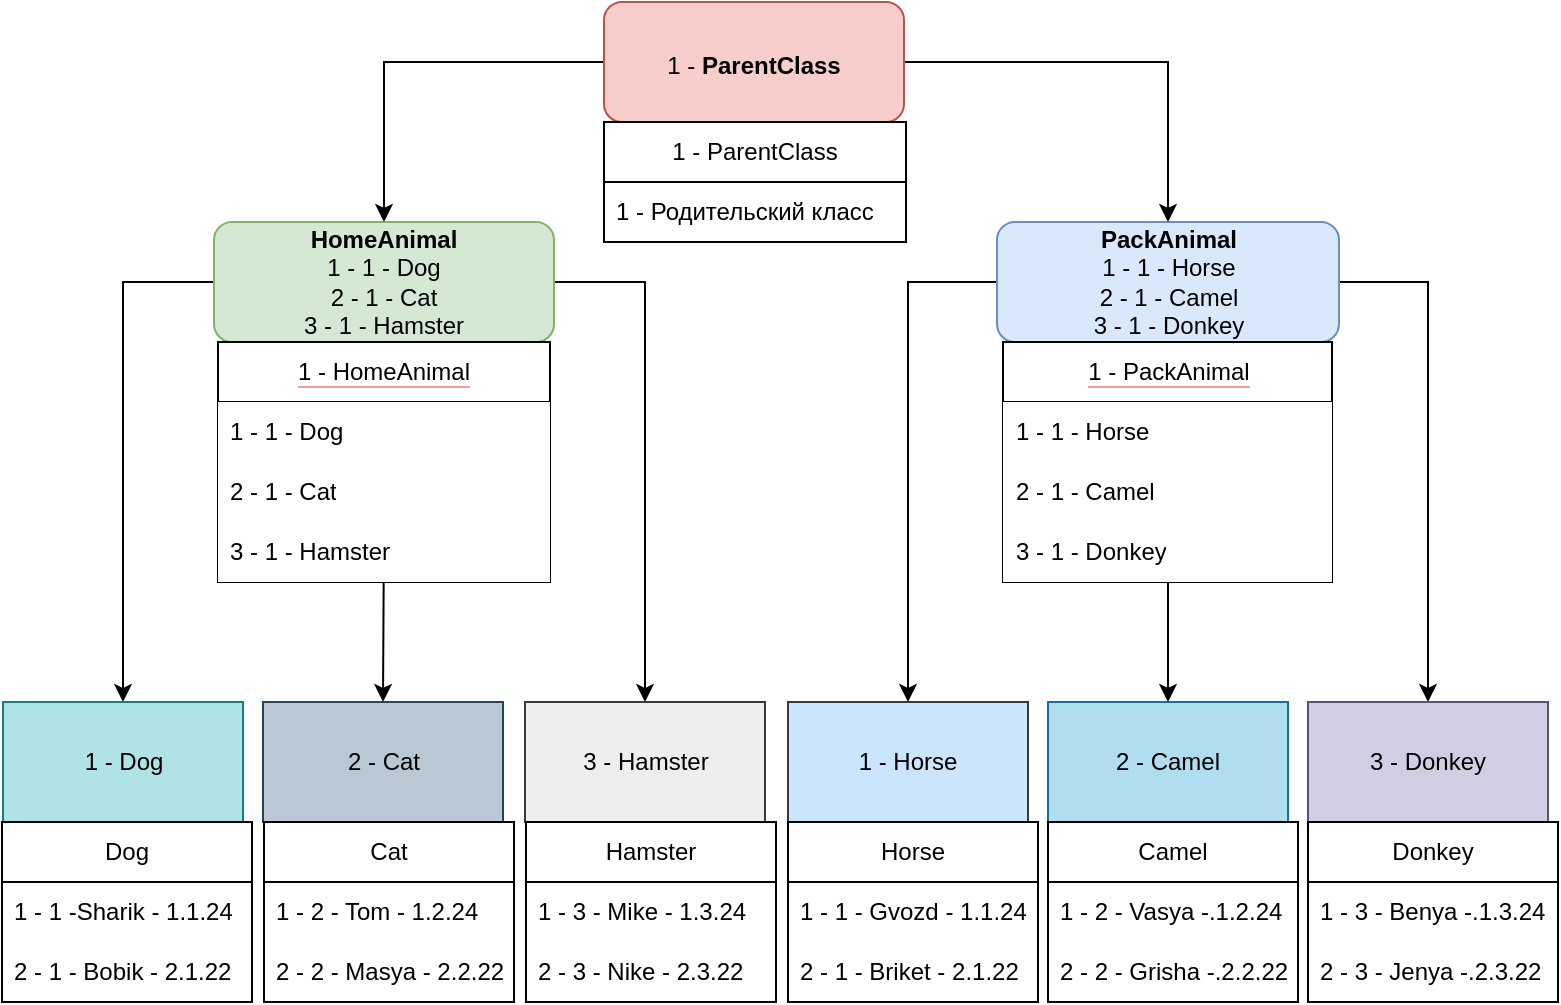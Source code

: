<mxfile version="20.8.16" type="device"><diagram name="Страница 1" id="hQLZL5R8dVa0QmD6eL_E"><mxGraphModel dx="1036" dy="614" grid="1" gridSize="10" guides="1" tooltips="1" connect="1" arrows="1" fold="1" page="1" pageScale="1" pageWidth="827" pageHeight="1169" math="0" shadow="0"><root><mxCell id="0"/><mxCell id="1" parent="0"/><mxCell id="cbsL7PHOW0AENlhld3hT-4" style="edgeStyle=orthogonalEdgeStyle;rounded=0;orthogonalLoop=1;jettySize=auto;html=1;exitX=0;exitY=0.5;exitDx=0;exitDy=0;entryX=0.5;entryY=0;entryDx=0;entryDy=0;" parent="1" source="cbsL7PHOW0AENlhld3hT-1" target="cbsL7PHOW0AENlhld3hT-2" edge="1"><mxGeometry relative="1" as="geometry"/></mxCell><mxCell id="cbsL7PHOW0AENlhld3hT-5" style="edgeStyle=orthogonalEdgeStyle;rounded=0;orthogonalLoop=1;jettySize=auto;html=1;exitX=1;exitY=0.5;exitDx=0;exitDy=0;entryX=0.5;entryY=0;entryDx=0;entryDy=0;" parent="1" source="cbsL7PHOW0AENlhld3hT-1" target="cbsL7PHOW0AENlhld3hT-3" edge="1"><mxGeometry relative="1" as="geometry"/></mxCell><mxCell id="cbsL7PHOW0AENlhld3hT-1" value="1 -&amp;nbsp;&lt;b&gt;ParentClass&lt;/b&gt;&lt;span style=&quot;font-size:12.0pt;line-height:107%;font-family:&amp;quot;Calibri&amp;quot;,sans-serif;&lt;br/&gt;mso-ascii-theme-font:minor-latin;mso-fareast-font-family:IBMPlexSans-Regular;&lt;br/&gt;mso-hansi-theme-font:minor-latin;mso-bidi-theme-font:minor-latin;color:#C00000;&lt;br/&gt;mso-ansi-language:EN-US;mso-fareast-language:EN-US;mso-bidi-language:AR-SA&quot; lang=&quot;EN-US&quot;&gt;&lt;/span&gt;" style="rounded=1;whiteSpace=wrap;html=1;fillColor=#f8cecc;strokeColor=#b85450;" parent="1" vertex="1"><mxGeometry x="339" y="50" width="150" height="60" as="geometry"/></mxCell><mxCell id="cbsL7PHOW0AENlhld3hT-12" style="edgeStyle=orthogonalEdgeStyle;rounded=0;orthogonalLoop=1;jettySize=auto;html=1;exitX=0;exitY=0.5;exitDx=0;exitDy=0;entryX=0.5;entryY=0;entryDx=0;entryDy=0;" parent="1" source="cbsL7PHOW0AENlhld3hT-2" target="cbsL7PHOW0AENlhld3hT-6" edge="1"><mxGeometry relative="1" as="geometry"/></mxCell><mxCell id="cbsL7PHOW0AENlhld3hT-13" style="edgeStyle=orthogonalEdgeStyle;rounded=0;orthogonalLoop=1;jettySize=auto;html=1;exitX=1;exitY=0.5;exitDx=0;exitDy=0;entryX=0.5;entryY=0;entryDx=0;entryDy=0;" parent="1" source="cbsL7PHOW0AENlhld3hT-2" target="cbsL7PHOW0AENlhld3hT-8" edge="1"><mxGeometry relative="1" as="geometry"/></mxCell><mxCell id="cbsL7PHOW0AENlhld3hT-14" style="edgeStyle=orthogonalEdgeStyle;rounded=0;orthogonalLoop=1;jettySize=auto;html=1;exitX=0.5;exitY=1;exitDx=0;exitDy=0;entryX=0.5;entryY=0;entryDx=0;entryDy=0;" parent="1" source="cbsL7PHOW0AENlhld3hT-2" target="cbsL7PHOW0AENlhld3hT-7" edge="1"><mxGeometry relative="1" as="geometry"/></mxCell><mxCell id="cbsL7PHOW0AENlhld3hT-2" value="&lt;b&gt;HomeAnimal&lt;/b&gt;&lt;br&gt;1 - 1 - Dog&lt;br&gt;2 - 1 - Cat&lt;br&gt;3 - 1 - Hamster" style="rounded=1;whiteSpace=wrap;html=1;fillColor=#d5e8d4;strokeColor=#82b366;" parent="1" vertex="1"><mxGeometry x="144" y="160" width="170" height="60" as="geometry"/></mxCell><mxCell id="cbsL7PHOW0AENlhld3hT-15" style="edgeStyle=orthogonalEdgeStyle;rounded=0;orthogonalLoop=1;jettySize=auto;html=1;exitX=0;exitY=0.5;exitDx=0;exitDy=0;entryX=0.5;entryY=0;entryDx=0;entryDy=0;" parent="1" source="cbsL7PHOW0AENlhld3hT-3" target="cbsL7PHOW0AENlhld3hT-9" edge="1"><mxGeometry relative="1" as="geometry"/></mxCell><mxCell id="cbsL7PHOW0AENlhld3hT-16" style="edgeStyle=orthogonalEdgeStyle;rounded=0;orthogonalLoop=1;jettySize=auto;html=1;exitX=1;exitY=0.5;exitDx=0;exitDy=0;entryX=0.5;entryY=0;entryDx=0;entryDy=0;" parent="1" source="cbsL7PHOW0AENlhld3hT-3" target="cbsL7PHOW0AENlhld3hT-11" edge="1"><mxGeometry relative="1" as="geometry"/></mxCell><mxCell id="cbsL7PHOW0AENlhld3hT-17" style="edgeStyle=orthogonalEdgeStyle;rounded=0;orthogonalLoop=1;jettySize=auto;html=1;exitX=0.5;exitY=1;exitDx=0;exitDy=0;entryX=0.5;entryY=0;entryDx=0;entryDy=0;" parent="1" source="cbsL7PHOW0AENlhld3hT-3" target="cbsL7PHOW0AENlhld3hT-10" edge="1"><mxGeometry relative="1" as="geometry"/></mxCell><mxCell id="cbsL7PHOW0AENlhld3hT-3" value="&lt;b&gt;PackAnimal&lt;/b&gt;&lt;br&gt;1 - 1 - Horse&lt;br&gt;2 - 1 - Camel&lt;br&gt;3 - 1 - Donkey" style="rounded=1;whiteSpace=wrap;html=1;fillColor=#dae8fc;strokeColor=#6c8ebf;" parent="1" vertex="1"><mxGeometry x="535.5" y="160" width="171" height="60" as="geometry"/></mxCell><mxCell id="cbsL7PHOW0AENlhld3hT-6" value="1 - Dog" style="rounded=0;whiteSpace=wrap;html=1;fillColor=#b0e3e6;strokeColor=#0e8088;" parent="1" vertex="1"><mxGeometry x="38.5" y="400" width="120" height="60" as="geometry"/></mxCell><mxCell id="cbsL7PHOW0AENlhld3hT-7" value="2 - Cat" style="rounded=0;whiteSpace=wrap;html=1;fillColor=#bac8d3;strokeColor=#23445d;" parent="1" vertex="1"><mxGeometry x="168.5" y="400" width="120" height="60" as="geometry"/></mxCell><mxCell id="cbsL7PHOW0AENlhld3hT-8" value="3 - Hamster" style="rounded=0;whiteSpace=wrap;html=1;fillColor=#eeeeee;strokeColor=#36393d;" parent="1" vertex="1"><mxGeometry x="299.5" y="400" width="120" height="60" as="geometry"/></mxCell><mxCell id="cbsL7PHOW0AENlhld3hT-9" value="1 - Horse" style="rounded=0;whiteSpace=wrap;html=1;fillColor=#cce5ff;strokeColor=#36393d;" parent="1" vertex="1"><mxGeometry x="431" y="400" width="120" height="60" as="geometry"/></mxCell><mxCell id="cbsL7PHOW0AENlhld3hT-10" value="2 - Camel" style="rounded=0;whiteSpace=wrap;html=1;fillColor=#b1ddf0;strokeColor=#10739e;" parent="1" vertex="1"><mxGeometry x="561" y="400" width="120" height="60" as="geometry"/></mxCell><mxCell id="cbsL7PHOW0AENlhld3hT-11" value="3 - Donkey" style="rounded=0;whiteSpace=wrap;html=1;fillColor=#d0cee2;strokeColor=#56517e;" parent="1" vertex="1"><mxGeometry x="691" y="400" width="120" height="60" as="geometry"/></mxCell><mxCell id="wLrXu-0HftQeVIt6qMfu-1" value="&lt;span style=&quot;background-color: rgb(255, 255, 255);&quot;&gt;1 - HomeAnimal&lt;/span&gt;" style="swimlane;fontStyle=0;childLayout=stackLayout;horizontal=1;startSize=30;horizontalStack=0;resizeParent=1;resizeParentMax=0;resizeLast=0;collapsible=1;marginBottom=0;whiteSpace=wrap;html=1;labelBackgroundColor=#FF9999;fillColor=#FFFFFF;" parent="1" vertex="1"><mxGeometry x="146" y="220" width="166" height="120" as="geometry"><mxRectangle x="159.5" y="220" width="110" height="30" as="alternateBounds"/></mxGeometry></mxCell><mxCell id="wLrXu-0HftQeVIt6qMfu-2" value="1 - 1 - Dog" style="text;strokeColor=none;fillColor=default;align=left;verticalAlign=middle;spacingLeft=4;spacingRight=4;overflow=hidden;points=[[0,0.5],[1,0.5]];portConstraint=eastwest;rotatable=0;whiteSpace=wrap;html=1;" parent="wLrXu-0HftQeVIt6qMfu-1" vertex="1"><mxGeometry y="30" width="166" height="30" as="geometry"/></mxCell><mxCell id="wLrXu-0HftQeVIt6qMfu-3" value="2 - 1 - Cat" style="text;strokeColor=none;fillColor=default;align=left;verticalAlign=middle;spacingLeft=4;spacingRight=4;overflow=hidden;points=[[0,0.5],[1,0.5]];portConstraint=eastwest;rotatable=0;whiteSpace=wrap;html=1;" parent="wLrXu-0HftQeVIt6qMfu-1" vertex="1"><mxGeometry y="60" width="166" height="30" as="geometry"/></mxCell><mxCell id="wLrXu-0HftQeVIt6qMfu-4" value="3 - 1 - Hamster" style="text;strokeColor=none;fillColor=default;align=left;verticalAlign=middle;spacingLeft=4;spacingRight=4;overflow=hidden;points=[[0,0.5],[1,0.5]];portConstraint=eastwest;rotatable=0;whiteSpace=wrap;html=1;" parent="wLrXu-0HftQeVIt6qMfu-1" vertex="1"><mxGeometry y="90" width="166" height="30" as="geometry"/></mxCell><mxCell id="wLrXu-0HftQeVIt6qMfu-5" value="&lt;span style=&quot;background-color: rgb(255, 255, 255);&quot;&gt;1 - PackAnimal&lt;/span&gt;" style="swimlane;fontStyle=0;childLayout=stackLayout;horizontal=1;startSize=30;horizontalStack=0;resizeParent=1;resizeParentMax=0;resizeLast=0;collapsible=1;marginBottom=0;whiteSpace=wrap;html=1;labelBackgroundColor=#FF9999;fillColor=default;" parent="1" vertex="1"><mxGeometry x="538.5" y="220" width="164.5" height="120" as="geometry"/></mxCell><mxCell id="wLrXu-0HftQeVIt6qMfu-6" value="1 - 1 - Horse" style="text;strokeColor=none;fillColor=default;align=left;verticalAlign=middle;spacingLeft=4;spacingRight=4;overflow=hidden;points=[[0,0.5],[1,0.5]];portConstraint=eastwest;rotatable=0;whiteSpace=wrap;html=1;" parent="wLrXu-0HftQeVIt6qMfu-5" vertex="1"><mxGeometry y="30" width="164.5" height="30" as="geometry"/></mxCell><mxCell id="wLrXu-0HftQeVIt6qMfu-7" value="2 - 1 - Camel" style="text;strokeColor=none;fillColor=default;align=left;verticalAlign=middle;spacingLeft=4;spacingRight=4;overflow=hidden;points=[[0,0.5],[1,0.5]];portConstraint=eastwest;rotatable=0;whiteSpace=wrap;html=1;" parent="wLrXu-0HftQeVIt6qMfu-5" vertex="1"><mxGeometry y="60" width="164.5" height="30" as="geometry"/></mxCell><mxCell id="wLrXu-0HftQeVIt6qMfu-8" value="3 - 1 - Donkey" style="text;strokeColor=none;fillColor=default;align=left;verticalAlign=middle;spacingLeft=4;spacingRight=4;overflow=hidden;points=[[0,0.5],[1,0.5]];portConstraint=eastwest;rotatable=0;whiteSpace=wrap;html=1;" parent="wLrXu-0HftQeVIt6qMfu-5" vertex="1"><mxGeometry y="90" width="164.5" height="30" as="geometry"/></mxCell><mxCell id="wLrXu-0HftQeVIt6qMfu-10" value="Dog" style="swimlane;fontStyle=0;childLayout=stackLayout;horizontal=1;startSize=30;horizontalStack=0;resizeParent=1;resizeParentMax=0;resizeLast=0;collapsible=1;marginBottom=0;whiteSpace=wrap;html=1;labelBackgroundColor=none;fillColor=default;" parent="1" vertex="1"><mxGeometry x="38" y="460" width="125" height="90" as="geometry"/></mxCell><mxCell id="wLrXu-0HftQeVIt6qMfu-11" value="1 - 1 -Sharik - 1.1.24" style="text;strokeColor=none;fillColor=none;align=left;verticalAlign=middle;spacingLeft=4;spacingRight=4;overflow=hidden;points=[[0,0.5],[1,0.5]];portConstraint=eastwest;rotatable=0;whiteSpace=wrap;html=1;" parent="wLrXu-0HftQeVIt6qMfu-10" vertex="1"><mxGeometry y="30" width="125" height="30" as="geometry"/></mxCell><mxCell id="wLrXu-0HftQeVIt6qMfu-12" value="2 - 1 - Bobik - 2.1.22" style="text;strokeColor=none;fillColor=none;align=left;verticalAlign=middle;spacingLeft=4;spacingRight=4;overflow=hidden;points=[[0,0.5],[1,0.5]];portConstraint=eastwest;rotatable=0;whiteSpace=wrap;html=1;" parent="wLrXu-0HftQeVIt6qMfu-10" vertex="1"><mxGeometry y="60" width="125" height="30" as="geometry"/></mxCell><mxCell id="wLrXu-0HftQeVIt6qMfu-15" value="Cat" style="swimlane;fontStyle=0;childLayout=stackLayout;horizontal=1;startSize=30;horizontalStack=0;resizeParent=1;resizeParentMax=0;resizeLast=0;collapsible=1;marginBottom=0;whiteSpace=wrap;html=1;labelBackgroundColor=none;fillColor=default;" parent="1" vertex="1"><mxGeometry x="169" y="460" width="125" height="90" as="geometry"/></mxCell><mxCell id="wLrXu-0HftQeVIt6qMfu-16" value="1 - 2 - Tom - 1.2.24" style="text;strokeColor=none;fillColor=none;align=left;verticalAlign=middle;spacingLeft=4;spacingRight=4;overflow=hidden;points=[[0,0.5],[1,0.5]];portConstraint=eastwest;rotatable=0;whiteSpace=wrap;html=1;" parent="wLrXu-0HftQeVIt6qMfu-15" vertex="1"><mxGeometry y="30" width="125" height="30" as="geometry"/></mxCell><mxCell id="wLrXu-0HftQeVIt6qMfu-17" value="2 - 2 - Masya - 2.2.22" style="text;strokeColor=none;fillColor=none;align=left;verticalAlign=middle;spacingLeft=4;spacingRight=4;overflow=hidden;points=[[0,0.5],[1,0.5]];portConstraint=eastwest;rotatable=0;whiteSpace=wrap;html=1;" parent="wLrXu-0HftQeVIt6qMfu-15" vertex="1"><mxGeometry y="60" width="125" height="30" as="geometry"/></mxCell><mxCell id="wLrXu-0HftQeVIt6qMfu-19" value="Hamster" style="swimlane;fontStyle=0;childLayout=stackLayout;horizontal=1;startSize=30;horizontalStack=0;resizeParent=1;resizeParentMax=0;resizeLast=0;collapsible=1;marginBottom=0;whiteSpace=wrap;html=1;labelBackgroundColor=none;fillColor=default;" parent="1" vertex="1"><mxGeometry x="300" y="460" width="125" height="90" as="geometry"/></mxCell><mxCell id="wLrXu-0HftQeVIt6qMfu-20" value="1 - 3 - Mike - 1.3.24" style="text;strokeColor=none;fillColor=none;align=left;verticalAlign=middle;spacingLeft=4;spacingRight=4;overflow=hidden;points=[[0,0.5],[1,0.5]];portConstraint=eastwest;rotatable=0;whiteSpace=wrap;html=1;" parent="wLrXu-0HftQeVIt6qMfu-19" vertex="1"><mxGeometry y="30" width="125" height="30" as="geometry"/></mxCell><mxCell id="wLrXu-0HftQeVIt6qMfu-21" value="2 - 3 - Nike - 2.3.22" style="text;strokeColor=none;fillColor=none;align=left;verticalAlign=middle;spacingLeft=4;spacingRight=4;overflow=hidden;points=[[0,0.5],[1,0.5]];portConstraint=eastwest;rotatable=0;whiteSpace=wrap;html=1;" parent="wLrXu-0HftQeVIt6qMfu-19" vertex="1"><mxGeometry y="60" width="125" height="30" as="geometry"/></mxCell><mxCell id="wLrXu-0HftQeVIt6qMfu-24" value="Horse" style="swimlane;fontStyle=0;childLayout=stackLayout;horizontal=1;startSize=30;horizontalStack=0;resizeParent=1;resizeParentMax=0;resizeLast=0;collapsible=1;marginBottom=0;whiteSpace=wrap;html=1;labelBackgroundColor=none;fillColor=default;" parent="1" vertex="1"><mxGeometry x="431" y="460" width="125" height="90" as="geometry"/></mxCell><mxCell id="wLrXu-0HftQeVIt6qMfu-25" value="1 - 1 - Gvozd - 1.1.24" style="text;strokeColor=none;fillColor=none;align=left;verticalAlign=middle;spacingLeft=4;spacingRight=4;overflow=hidden;points=[[0,0.5],[1,0.5]];portConstraint=eastwest;rotatable=0;whiteSpace=wrap;html=1;" parent="wLrXu-0HftQeVIt6qMfu-24" vertex="1"><mxGeometry y="30" width="125" height="30" as="geometry"/></mxCell><mxCell id="wLrXu-0HftQeVIt6qMfu-26" value="2 - 1 - Briket - 2.1.22" style="text;strokeColor=none;fillColor=none;align=left;verticalAlign=middle;spacingLeft=4;spacingRight=4;overflow=hidden;points=[[0,0.5],[1,0.5]];portConstraint=eastwest;rotatable=0;whiteSpace=wrap;html=1;" parent="wLrXu-0HftQeVIt6qMfu-24" vertex="1"><mxGeometry y="60" width="125" height="30" as="geometry"/></mxCell><mxCell id="wLrXu-0HftQeVIt6qMfu-28" value="Camel" style="swimlane;fontStyle=0;childLayout=stackLayout;horizontal=1;startSize=30;horizontalStack=0;resizeParent=1;resizeParentMax=0;resizeLast=0;collapsible=1;marginBottom=0;whiteSpace=wrap;html=1;labelBackgroundColor=none;fillColor=default;" parent="1" vertex="1"><mxGeometry x="561" y="460" width="125" height="90" as="geometry"/></mxCell><mxCell id="wLrXu-0HftQeVIt6qMfu-29" value="1 - 2 - Vasya -.1.2.24" style="text;strokeColor=none;fillColor=none;align=left;verticalAlign=middle;spacingLeft=4;spacingRight=4;overflow=hidden;points=[[0,0.5],[1,0.5]];portConstraint=eastwest;rotatable=0;whiteSpace=wrap;html=1;" parent="wLrXu-0HftQeVIt6qMfu-28" vertex="1"><mxGeometry y="30" width="125" height="30" as="geometry"/></mxCell><mxCell id="wLrXu-0HftQeVIt6qMfu-30" value="2 - 2 - Grisha -.2.2.22" style="text;strokeColor=none;fillColor=none;align=left;verticalAlign=middle;spacingLeft=4;spacingRight=4;overflow=hidden;points=[[0,0.5],[1,0.5]];portConstraint=eastwest;rotatable=0;whiteSpace=wrap;html=1;" parent="wLrXu-0HftQeVIt6qMfu-28" vertex="1"><mxGeometry y="60" width="125" height="30" as="geometry"/></mxCell><mxCell id="wLrXu-0HftQeVIt6qMfu-32" value="Donkey" style="swimlane;fontStyle=0;childLayout=stackLayout;horizontal=1;startSize=30;horizontalStack=0;resizeParent=1;resizeParentMax=0;resizeLast=0;collapsible=1;marginBottom=0;whiteSpace=wrap;html=1;labelBackgroundColor=none;fillColor=default;" parent="1" vertex="1"><mxGeometry x="691" y="460" width="125" height="90" as="geometry"/></mxCell><mxCell id="wLrXu-0HftQeVIt6qMfu-33" value="1 - 3 - Benya -.1.3.24" style="text;strokeColor=none;fillColor=none;align=left;verticalAlign=middle;spacingLeft=4;spacingRight=4;overflow=hidden;points=[[0,0.5],[1,0.5]];portConstraint=eastwest;rotatable=0;whiteSpace=wrap;html=1;" parent="wLrXu-0HftQeVIt6qMfu-32" vertex="1"><mxGeometry y="30" width="125" height="30" as="geometry"/></mxCell><mxCell id="wLrXu-0HftQeVIt6qMfu-34" value="2 - 3 - Jenya -.2.3.22" style="text;strokeColor=none;fillColor=none;align=left;verticalAlign=middle;spacingLeft=4;spacingRight=4;overflow=hidden;points=[[0,0.5],[1,0.5]];portConstraint=eastwest;rotatable=0;whiteSpace=wrap;html=1;" parent="wLrXu-0HftQeVIt6qMfu-32" vertex="1"><mxGeometry y="60" width="125" height="30" as="geometry"/></mxCell><mxCell id="Nrw1-hRJTLYbmBNa8Lsv-1" value="1 - ParentClass" style="swimlane;fontStyle=0;childLayout=stackLayout;horizontal=1;startSize=30;horizontalStack=0;resizeParent=1;resizeParentMax=0;resizeLast=0;collapsible=1;marginBottom=0;whiteSpace=wrap;html=1;" parent="1" vertex="1"><mxGeometry x="339" y="110" width="151" height="60" as="geometry"/></mxCell><mxCell id="Nrw1-hRJTLYbmBNa8Lsv-2" value="1 - Родительский класс" style="text;strokeColor=none;fillColor=none;align=left;verticalAlign=middle;spacingLeft=4;spacingRight=4;overflow=hidden;points=[[0,0.5],[1,0.5]];portConstraint=eastwest;rotatable=0;whiteSpace=wrap;html=1;" parent="Nrw1-hRJTLYbmBNa8Lsv-1" vertex="1"><mxGeometry y="30" width="151" height="30" as="geometry"/></mxCell></root></mxGraphModel></diagram></mxfile>